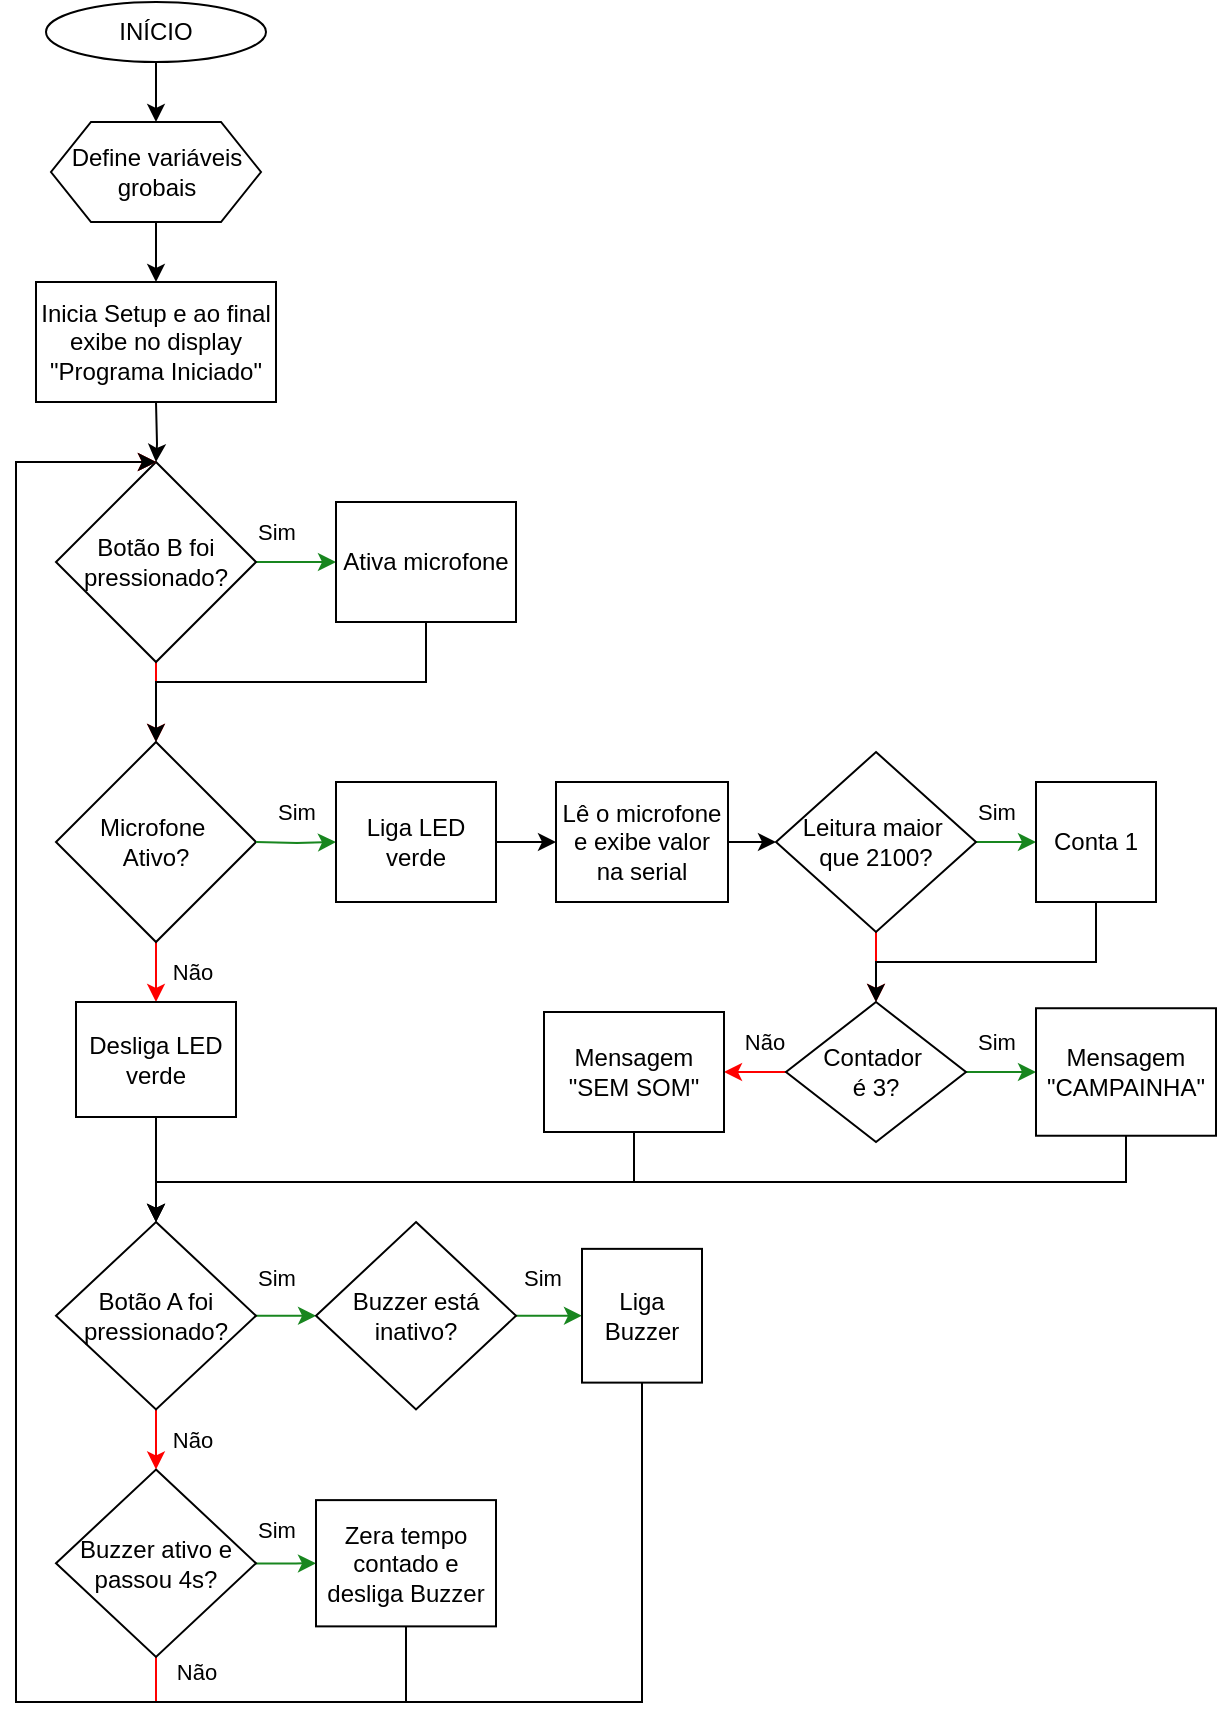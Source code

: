<mxfile version="26.0.11">
  <diagram name="Página-1" id="T32IySePPp3KdGEvYScM">
    <mxGraphModel dx="928" dy="500" grid="1" gridSize="10" guides="1" tooltips="1" connect="1" arrows="1" fold="1" page="1" pageScale="1" pageWidth="827" pageHeight="1169" math="0" shadow="0">
      <root>
        <mxCell id="0" />
        <mxCell id="1" parent="0" />
        <mxCell id="slElvlwrPj6UMaKqWzpb-5" value="" style="edgeStyle=orthogonalEdgeStyle;rounded=0;orthogonalLoop=1;jettySize=auto;html=1;" edge="1" parent="1" source="slElvlwrPj6UMaKqWzpb-1" target="slElvlwrPj6UMaKqWzpb-4">
          <mxGeometry relative="1" as="geometry" />
        </mxCell>
        <mxCell id="slElvlwrPj6UMaKqWzpb-1" value="INÍCIO" style="ellipse;whiteSpace=wrap;html=1;" vertex="1" parent="1">
          <mxGeometry x="55" y="10" width="110" height="30" as="geometry" />
        </mxCell>
        <mxCell id="slElvlwrPj6UMaKqWzpb-7" value="" style="edgeStyle=orthogonalEdgeStyle;rounded=0;orthogonalLoop=1;jettySize=auto;html=1;" edge="1" parent="1" source="slElvlwrPj6UMaKqWzpb-4" target="slElvlwrPj6UMaKqWzpb-6">
          <mxGeometry relative="1" as="geometry" />
        </mxCell>
        <mxCell id="slElvlwrPj6UMaKqWzpb-4" value="Define variáveis grobais" style="shape=hexagon;perimeter=hexagonPerimeter2;whiteSpace=wrap;html=1;fixedSize=1;" vertex="1" parent="1">
          <mxGeometry x="57.5" y="70" width="105" height="50" as="geometry" />
        </mxCell>
        <mxCell id="slElvlwrPj6UMaKqWzpb-6" value="Inicia Setup&amp;nbsp;&lt;span style=&quot;background-color: transparent; color: light-dark(rgb(0, 0, 0), rgb(255, 255, 255));&quot;&gt;e ao final exibe no display &quot;Programa Iniciado&quot;&lt;/span&gt;" style="whiteSpace=wrap;html=1;" vertex="1" parent="1">
          <mxGeometry x="50" y="150" width="120" height="60" as="geometry" />
        </mxCell>
        <mxCell id="slElvlwrPj6UMaKqWzpb-11" value="" style="edgeStyle=orthogonalEdgeStyle;rounded=0;orthogonalLoop=1;jettySize=auto;html=1;" edge="1" parent="1" target="slElvlwrPj6UMaKqWzpb-10">
          <mxGeometry relative="1" as="geometry">
            <mxPoint x="110" y="210" as="sourcePoint" />
          </mxGeometry>
        </mxCell>
        <mxCell id="slElvlwrPj6UMaKqWzpb-13" value="" style="edgeStyle=orthogonalEdgeStyle;rounded=0;orthogonalLoop=1;jettySize=auto;html=1;strokeColor=#18861F;" edge="1" parent="1" source="slElvlwrPj6UMaKqWzpb-10" target="slElvlwrPj6UMaKqWzpb-12">
          <mxGeometry relative="1" as="geometry" />
        </mxCell>
        <mxCell id="slElvlwrPj6UMaKqWzpb-23" value="" style="edgeStyle=orthogonalEdgeStyle;shape=connector;rounded=0;orthogonalLoop=1;jettySize=auto;html=1;strokeColor=#FF0000;align=center;verticalAlign=middle;fontFamily=Helvetica;fontSize=11;fontColor=default;labelBackgroundColor=default;endArrow=classic;" edge="1" parent="1" source="slElvlwrPj6UMaKqWzpb-10" target="slElvlwrPj6UMaKqWzpb-22">
          <mxGeometry relative="1" as="geometry" />
        </mxCell>
        <mxCell id="slElvlwrPj6UMaKqWzpb-10" value="Botão B foi pressionado?" style="rhombus;whiteSpace=wrap;html=1;" vertex="1" parent="1">
          <mxGeometry x="60" y="240" width="100" height="100" as="geometry" />
        </mxCell>
        <mxCell id="slElvlwrPj6UMaKqWzpb-24" style="edgeStyle=orthogonalEdgeStyle;shape=connector;rounded=0;orthogonalLoop=1;jettySize=auto;html=1;exitX=0.5;exitY=1;exitDx=0;exitDy=0;entryX=0.5;entryY=0;entryDx=0;entryDy=0;strokeColor=default;align=center;verticalAlign=middle;fontFamily=Helvetica;fontSize=11;fontColor=default;labelBackgroundColor=default;endArrow=classic;" edge="1" parent="1" source="slElvlwrPj6UMaKqWzpb-12" target="slElvlwrPj6UMaKqWzpb-22">
          <mxGeometry relative="1" as="geometry" />
        </mxCell>
        <mxCell id="slElvlwrPj6UMaKqWzpb-12" value="Ativa microfone" style="whiteSpace=wrap;html=1;" vertex="1" parent="1">
          <mxGeometry x="200" y="260" width="90" height="60" as="geometry" />
        </mxCell>
        <mxCell id="slElvlwrPj6UMaKqWzpb-14" value="Sim" style="text;html=1;align=center;verticalAlign=middle;resizable=0;points=[];autosize=1;strokeColor=none;fillColor=none;fontFamily=Helvetica;fontSize=11;fontColor=default;labelBackgroundColor=default;" vertex="1" parent="1">
          <mxGeometry x="150" y="260" width="40" height="30" as="geometry" />
        </mxCell>
        <mxCell id="slElvlwrPj6UMaKqWzpb-42" value="" style="edgeStyle=orthogonalEdgeStyle;shape=connector;rounded=0;orthogonalLoop=1;jettySize=auto;html=1;strokeColor=light-dark(#FF0000,#EDEDED);align=center;verticalAlign=middle;fontFamily=Helvetica;fontSize=11;fontColor=default;labelBackgroundColor=default;endArrow=classic;" edge="1" parent="1" source="slElvlwrPj6UMaKqWzpb-22" target="slElvlwrPj6UMaKqWzpb-41">
          <mxGeometry relative="1" as="geometry" />
        </mxCell>
        <mxCell id="slElvlwrPj6UMaKqWzpb-22" value="Microfone&amp;nbsp;&lt;div&gt;Ativo?&lt;/div&gt;" style="rhombus;whiteSpace=wrap;html=1;" vertex="1" parent="1">
          <mxGeometry x="60" y="380" width="100" height="100" as="geometry" />
        </mxCell>
        <mxCell id="slElvlwrPj6UMaKqWzpb-25" value="" style="edgeStyle=orthogonalEdgeStyle;rounded=0;orthogonalLoop=1;jettySize=auto;html=1;fontColor=light-dark(#030c03, #ededed);strokeColor=light-dark(#18861F,#EDEDED);" edge="1" parent="1">
          <mxGeometry relative="1" as="geometry">
            <mxPoint x="160" y="430" as="sourcePoint" />
            <mxPoint x="200" y="430" as="targetPoint" />
          </mxGeometry>
        </mxCell>
        <mxCell id="slElvlwrPj6UMaKqWzpb-26" value="Sim" style="text;html=1;align=center;verticalAlign=middle;resizable=0;points=[];autosize=1;strokeColor=none;fillColor=none;fontFamily=Helvetica;fontSize=11;fontColor=default;labelBackgroundColor=default;" vertex="1" parent="1">
          <mxGeometry x="160" y="400" width="40" height="30" as="geometry" />
        </mxCell>
        <mxCell id="slElvlwrPj6UMaKqWzpb-29" value="" style="edgeStyle=orthogonalEdgeStyle;shape=connector;rounded=0;orthogonalLoop=1;jettySize=auto;html=1;strokeColor=default;align=center;verticalAlign=middle;fontFamily=Helvetica;fontSize=11;fontColor=default;labelBackgroundColor=default;endArrow=classic;" edge="1" parent="1" source="slElvlwrPj6UMaKqWzpb-27" target="slElvlwrPj6UMaKqWzpb-28">
          <mxGeometry relative="1" as="geometry" />
        </mxCell>
        <mxCell id="slElvlwrPj6UMaKqWzpb-27" value="Liga LED verde" style="whiteSpace=wrap;html=1;" vertex="1" parent="1">
          <mxGeometry x="200" y="400" width="80" height="60" as="geometry" />
        </mxCell>
        <mxCell id="slElvlwrPj6UMaKqWzpb-31" value="" style="edgeStyle=orthogonalEdgeStyle;shape=connector;rounded=0;orthogonalLoop=1;jettySize=auto;html=1;strokeColor=default;align=center;verticalAlign=middle;fontFamily=Helvetica;fontSize=11;fontColor=default;labelBackgroundColor=default;endArrow=classic;" edge="1" parent="1" source="slElvlwrPj6UMaKqWzpb-28" target="slElvlwrPj6UMaKqWzpb-30">
          <mxGeometry relative="1" as="geometry" />
        </mxCell>
        <mxCell id="slElvlwrPj6UMaKqWzpb-28" value="Lê o microfone e exibe valor na serial" style="whiteSpace=wrap;html=1;" vertex="1" parent="1">
          <mxGeometry x="310" y="400" width="86" height="60" as="geometry" />
        </mxCell>
        <mxCell id="slElvlwrPj6UMaKqWzpb-33" value="" style="edgeStyle=orthogonalEdgeStyle;shape=connector;rounded=0;orthogonalLoop=1;jettySize=auto;html=1;strokeColor=#18861F;align=center;verticalAlign=middle;fontFamily=Helvetica;fontSize=11;fontColor=default;labelBackgroundColor=default;endArrow=classic;" edge="1" parent="1" source="slElvlwrPj6UMaKqWzpb-30" target="slElvlwrPj6UMaKqWzpb-32">
          <mxGeometry relative="1" as="geometry" />
        </mxCell>
        <mxCell id="slElvlwrPj6UMaKqWzpb-36" value="" style="edgeStyle=orthogonalEdgeStyle;shape=connector;rounded=0;orthogonalLoop=1;jettySize=auto;html=1;strokeColor=#FF0000;align=center;verticalAlign=middle;fontFamily=Helvetica;fontSize=11;fontColor=default;labelBackgroundColor=default;endArrow=classic;" edge="1" parent="1" source="slElvlwrPj6UMaKqWzpb-30" target="slElvlwrPj6UMaKqWzpb-35">
          <mxGeometry relative="1" as="geometry" />
        </mxCell>
        <mxCell id="slElvlwrPj6UMaKqWzpb-30" value="Leitura maior&amp;nbsp;&lt;div&gt;que 2100?&lt;/div&gt;" style="rhombus;whiteSpace=wrap;html=1;" vertex="1" parent="1">
          <mxGeometry x="420" y="385" width="100" height="90" as="geometry" />
        </mxCell>
        <mxCell id="slElvlwrPj6UMaKqWzpb-37" style="edgeStyle=orthogonalEdgeStyle;shape=connector;rounded=0;orthogonalLoop=1;jettySize=auto;html=1;exitX=0.5;exitY=1;exitDx=0;exitDy=0;entryX=0.5;entryY=0;entryDx=0;entryDy=0;strokeColor=default;align=center;verticalAlign=middle;fontFamily=Helvetica;fontSize=11;fontColor=default;labelBackgroundColor=default;endArrow=classic;" edge="1" parent="1" source="slElvlwrPj6UMaKqWzpb-32" target="slElvlwrPj6UMaKqWzpb-35">
          <mxGeometry relative="1" as="geometry">
            <Array as="points">
              <mxPoint x="580" y="490" />
              <mxPoint x="470" y="490" />
            </Array>
          </mxGeometry>
        </mxCell>
        <mxCell id="slElvlwrPj6UMaKqWzpb-32" value="Conta 1" style="whiteSpace=wrap;html=1;" vertex="1" parent="1">
          <mxGeometry x="550" y="400" width="60" height="60" as="geometry" />
        </mxCell>
        <mxCell id="slElvlwrPj6UMaKqWzpb-34" value="Sim" style="text;html=1;align=center;verticalAlign=middle;resizable=0;points=[];autosize=1;strokeColor=none;fillColor=none;fontFamily=Helvetica;fontSize=11;fontColor=default;labelBackgroundColor=default;" vertex="1" parent="1">
          <mxGeometry x="510" y="400" width="40" height="30" as="geometry" />
        </mxCell>
        <mxCell id="slElvlwrPj6UMaKqWzpb-39" value="" style="edgeStyle=orthogonalEdgeStyle;shape=connector;rounded=0;orthogonalLoop=1;jettySize=auto;html=1;strokeColor=#18861F;align=center;verticalAlign=middle;fontFamily=Helvetica;fontSize=11;fontColor=default;labelBackgroundColor=default;endArrow=classic;" edge="1" parent="1" source="slElvlwrPj6UMaKqWzpb-35" target="slElvlwrPj6UMaKqWzpb-38">
          <mxGeometry relative="1" as="geometry" />
        </mxCell>
        <mxCell id="slElvlwrPj6UMaKqWzpb-47" value="" style="edgeStyle=orthogonalEdgeStyle;shape=connector;rounded=0;orthogonalLoop=1;jettySize=auto;html=1;strokeColor=#FF0000;align=center;verticalAlign=middle;fontFamily=Helvetica;fontSize=11;fontColor=default;labelBackgroundColor=default;endArrow=classic;" edge="1" parent="1" source="slElvlwrPj6UMaKqWzpb-35" target="slElvlwrPj6UMaKqWzpb-46">
          <mxGeometry relative="1" as="geometry" />
        </mxCell>
        <mxCell id="slElvlwrPj6UMaKqWzpb-35" value="Contador&amp;nbsp;&lt;div&gt;é 3?&lt;/div&gt;" style="rhombus;whiteSpace=wrap;html=1;" vertex="1" parent="1">
          <mxGeometry x="425" y="510" width="90" height="70" as="geometry" />
        </mxCell>
        <mxCell id="slElvlwrPj6UMaKqWzpb-53" style="edgeStyle=orthogonalEdgeStyle;shape=connector;rounded=0;orthogonalLoop=1;jettySize=auto;html=1;exitX=0.5;exitY=1;exitDx=0;exitDy=0;entryX=0.5;entryY=0;entryDx=0;entryDy=0;strokeColor=default;align=center;verticalAlign=middle;fontFamily=Helvetica;fontSize=11;fontColor=default;labelBackgroundColor=default;endArrow=classic;" edge="1" parent="1" source="slElvlwrPj6UMaKqWzpb-38" target="slElvlwrPj6UMaKqWzpb-50">
          <mxGeometry relative="1" as="geometry">
            <Array as="points">
              <mxPoint x="595" y="600" />
              <mxPoint x="110" y="600" />
            </Array>
          </mxGeometry>
        </mxCell>
        <mxCell id="slElvlwrPj6UMaKqWzpb-38" value="Mensagem&lt;div&gt;&lt;span style=&quot;background-color: transparent; color: light-dark(rgb(0, 0, 0), rgb(255, 255, 255));&quot;&gt;&quot;CAMPAINHA&quot;&lt;/span&gt;&lt;/div&gt;" style="whiteSpace=wrap;html=1;" vertex="1" parent="1">
          <mxGeometry x="550" y="513.12" width="90" height="63.75" as="geometry" />
        </mxCell>
        <mxCell id="slElvlwrPj6UMaKqWzpb-40" value="Sim" style="text;html=1;align=center;verticalAlign=middle;resizable=0;points=[];autosize=1;strokeColor=none;fillColor=none;fontFamily=Helvetica;fontSize=11;fontColor=default;labelBackgroundColor=default;" vertex="1" parent="1">
          <mxGeometry x="510" y="515" width="40" height="30" as="geometry" />
        </mxCell>
        <mxCell id="slElvlwrPj6UMaKqWzpb-51" value="" style="edgeStyle=orthogonalEdgeStyle;shape=connector;rounded=0;orthogonalLoop=1;jettySize=auto;html=1;strokeColor=default;align=center;verticalAlign=middle;fontFamily=Helvetica;fontSize=11;fontColor=default;labelBackgroundColor=default;endArrow=classic;" edge="1" parent="1" source="slElvlwrPj6UMaKqWzpb-41" target="slElvlwrPj6UMaKqWzpb-50">
          <mxGeometry relative="1" as="geometry" />
        </mxCell>
        <mxCell id="slElvlwrPj6UMaKqWzpb-41" value="Desliga LED verde" style="whiteSpace=wrap;html=1;" vertex="1" parent="1">
          <mxGeometry x="70" y="510" width="80" height="57.5" as="geometry" />
        </mxCell>
        <mxCell id="slElvlwrPj6UMaKqWzpb-43" value="Não" style="text;html=1;align=center;verticalAlign=middle;resizable=0;points=[];autosize=1;strokeColor=none;fillColor=none;fontFamily=Helvetica;fontSize=11;fontColor=default;labelBackgroundColor=default;" vertex="1" parent="1">
          <mxGeometry x="108" y="480" width="40" height="30" as="geometry" />
        </mxCell>
        <mxCell id="slElvlwrPj6UMaKqWzpb-55" style="edgeStyle=orthogonalEdgeStyle;shape=connector;rounded=0;orthogonalLoop=1;jettySize=auto;html=1;exitX=0.5;exitY=1;exitDx=0;exitDy=0;entryX=0.5;entryY=0;entryDx=0;entryDy=0;strokeColor=default;align=center;verticalAlign=middle;fontFamily=Helvetica;fontSize=11;fontColor=default;labelBackgroundColor=default;endArrow=classic;" edge="1" parent="1" source="slElvlwrPj6UMaKqWzpb-46" target="slElvlwrPj6UMaKqWzpb-50">
          <mxGeometry relative="1" as="geometry">
            <Array as="points">
              <mxPoint x="349" y="600" />
              <mxPoint x="110" y="600" />
            </Array>
          </mxGeometry>
        </mxCell>
        <mxCell id="slElvlwrPj6UMaKqWzpb-46" value="Mensagem&lt;div&gt;&lt;span style=&quot;background-color: transparent; color: light-dark(rgb(0, 0, 0), rgb(255, 255, 255));&quot;&gt;&quot;SEM SOM&quot;&lt;/span&gt;&lt;/div&gt;" style="whiteSpace=wrap;html=1;" vertex="1" parent="1">
          <mxGeometry x="304" y="515" width="90" height="60" as="geometry" />
        </mxCell>
        <mxCell id="slElvlwrPj6UMaKqWzpb-48" value="Não" style="text;html=1;align=center;verticalAlign=middle;resizable=0;points=[];autosize=1;strokeColor=none;fillColor=none;fontFamily=Helvetica;fontSize=11;fontColor=default;labelBackgroundColor=default;" vertex="1" parent="1">
          <mxGeometry x="394" y="515" width="40" height="30" as="geometry" />
        </mxCell>
        <mxCell id="slElvlwrPj6UMaKqWzpb-59" value="" style="edgeStyle=orthogonalEdgeStyle;shape=connector;rounded=0;orthogonalLoop=1;jettySize=auto;html=1;strokeColor=#18861F;align=center;verticalAlign=middle;fontFamily=Helvetica;fontSize=11;fontColor=default;labelBackgroundColor=default;endArrow=classic;" edge="1" parent="1" source="slElvlwrPj6UMaKqWzpb-50" target="slElvlwrPj6UMaKqWzpb-58">
          <mxGeometry relative="1" as="geometry" />
        </mxCell>
        <mxCell id="slElvlwrPj6UMaKqWzpb-65" value="" style="edgeStyle=orthogonalEdgeStyle;shape=connector;rounded=0;orthogonalLoop=1;jettySize=auto;html=1;strokeColor=#FF0000;align=center;verticalAlign=middle;fontFamily=Helvetica;fontSize=11;fontColor=default;labelBackgroundColor=default;endArrow=classic;" edge="1" parent="1" source="slElvlwrPj6UMaKqWzpb-50" target="slElvlwrPj6UMaKqWzpb-64">
          <mxGeometry relative="1" as="geometry" />
        </mxCell>
        <mxCell id="slElvlwrPj6UMaKqWzpb-50" value="Botão A foi pressionado?" style="rhombus;whiteSpace=wrap;html=1;" vertex="1" parent="1">
          <mxGeometry x="60" y="620" width="100" height="93.75" as="geometry" />
        </mxCell>
        <mxCell id="slElvlwrPj6UMaKqWzpb-61" value="" style="edgeStyle=orthogonalEdgeStyle;shape=connector;rounded=0;orthogonalLoop=1;jettySize=auto;html=1;strokeColor=#18861F;align=center;verticalAlign=middle;fontFamily=Helvetica;fontSize=11;fontColor=default;labelBackgroundColor=default;endArrow=classic;" edge="1" parent="1" source="slElvlwrPj6UMaKqWzpb-58" target="slElvlwrPj6UMaKqWzpb-60">
          <mxGeometry relative="1" as="geometry" />
        </mxCell>
        <mxCell id="slElvlwrPj6UMaKqWzpb-58" value="Buzzer está inativo?" style="rhombus;whiteSpace=wrap;html=1;" vertex="1" parent="1">
          <mxGeometry x="190" y="620" width="100" height="93.75" as="geometry" />
        </mxCell>
        <mxCell id="slElvlwrPj6UMaKqWzpb-75" style="edgeStyle=orthogonalEdgeStyle;shape=connector;rounded=0;orthogonalLoop=1;jettySize=auto;html=1;exitX=0.5;exitY=1;exitDx=0;exitDy=0;entryX=0.5;entryY=0;entryDx=0;entryDy=0;strokeColor=default;align=center;verticalAlign=middle;fontFamily=Helvetica;fontSize=11;fontColor=default;labelBackgroundColor=default;endArrow=classic;" edge="1" parent="1" source="slElvlwrPj6UMaKqWzpb-60" target="slElvlwrPj6UMaKqWzpb-10">
          <mxGeometry relative="1" as="geometry">
            <Array as="points">
              <mxPoint x="353" y="860" />
              <mxPoint x="40" y="860" />
              <mxPoint x="40" y="240" />
            </Array>
          </mxGeometry>
        </mxCell>
        <mxCell id="slElvlwrPj6UMaKqWzpb-60" value="Liga Buzzer" style="whiteSpace=wrap;html=1;" vertex="1" parent="1">
          <mxGeometry x="323" y="633.43" width="60" height="66.88" as="geometry" />
        </mxCell>
        <mxCell id="slElvlwrPj6UMaKqWzpb-62" value="Sim" style="text;html=1;align=center;verticalAlign=middle;resizable=0;points=[];autosize=1;strokeColor=none;fillColor=none;fontFamily=Helvetica;fontSize=11;fontColor=default;labelBackgroundColor=default;" vertex="1" parent="1">
          <mxGeometry x="283" y="633.43" width="40" height="30" as="geometry" />
        </mxCell>
        <mxCell id="slElvlwrPj6UMaKqWzpb-63" value="Sim" style="text;html=1;align=center;verticalAlign=middle;resizable=0;points=[];autosize=1;strokeColor=none;fillColor=none;fontFamily=Helvetica;fontSize=11;fontColor=default;labelBackgroundColor=default;" vertex="1" parent="1">
          <mxGeometry x="150" y="633.43" width="40" height="30" as="geometry" />
        </mxCell>
        <mxCell id="slElvlwrPj6UMaKqWzpb-68" value="" style="edgeStyle=orthogonalEdgeStyle;shape=connector;rounded=0;orthogonalLoop=1;jettySize=auto;html=1;strokeColor=#18861F;align=center;verticalAlign=middle;fontFamily=Helvetica;fontSize=11;fontColor=default;labelBackgroundColor=default;endArrow=classic;" edge="1" parent="1" source="slElvlwrPj6UMaKqWzpb-64" target="slElvlwrPj6UMaKqWzpb-67">
          <mxGeometry relative="1" as="geometry" />
        </mxCell>
        <mxCell id="slElvlwrPj6UMaKqWzpb-73" style="edgeStyle=orthogonalEdgeStyle;shape=connector;rounded=0;orthogonalLoop=1;jettySize=auto;html=1;exitX=0.5;exitY=1;exitDx=0;exitDy=0;entryX=0.5;entryY=0;entryDx=0;entryDy=0;strokeColor=#FF0000;align=center;verticalAlign=middle;fontFamily=Helvetica;fontSize=11;fontColor=default;labelBackgroundColor=default;endArrow=classic;" edge="1" parent="1" source="slElvlwrPj6UMaKqWzpb-64" target="slElvlwrPj6UMaKqWzpb-10">
          <mxGeometry relative="1" as="geometry">
            <Array as="points">
              <mxPoint x="110" y="860" />
              <mxPoint x="40" y="860" />
              <mxPoint x="40" y="240" />
            </Array>
          </mxGeometry>
        </mxCell>
        <mxCell id="slElvlwrPj6UMaKqWzpb-64" value="Buzzer ativo e passou 4s?" style="rhombus;whiteSpace=wrap;html=1;" vertex="1" parent="1">
          <mxGeometry x="60" y="743.75" width="100" height="93.75" as="geometry" />
        </mxCell>
        <mxCell id="slElvlwrPj6UMaKqWzpb-66" value="Não" style="text;html=1;align=center;verticalAlign=middle;resizable=0;points=[];autosize=1;strokeColor=none;fillColor=none;fontFamily=Helvetica;fontSize=11;fontColor=default;labelBackgroundColor=default;" vertex="1" parent="1">
          <mxGeometry x="108" y="713.75" width="40" height="30" as="geometry" />
        </mxCell>
        <mxCell id="slElvlwrPj6UMaKqWzpb-74" style="edgeStyle=orthogonalEdgeStyle;shape=connector;rounded=0;orthogonalLoop=1;jettySize=auto;html=1;exitX=0.5;exitY=1;exitDx=0;exitDy=0;strokeColor=default;align=center;verticalAlign=middle;fontFamily=Helvetica;fontSize=11;fontColor=default;labelBackgroundColor=default;endArrow=classic;" edge="1" parent="1" source="slElvlwrPj6UMaKqWzpb-67">
          <mxGeometry relative="1" as="geometry">
            <mxPoint x="110" y="240" as="targetPoint" />
            <Array as="points">
              <mxPoint x="235" y="860" />
              <mxPoint x="40" y="860" />
              <mxPoint x="40" y="240" />
            </Array>
          </mxGeometry>
        </mxCell>
        <mxCell id="slElvlwrPj6UMaKqWzpb-67" value="Zera tempo contado e desliga Buzzer" style="whiteSpace=wrap;html=1;" vertex="1" parent="1">
          <mxGeometry x="190" y="759.06" width="90" height="63.13" as="geometry" />
        </mxCell>
        <mxCell id="slElvlwrPj6UMaKqWzpb-69" value="Sim" style="text;html=1;align=center;verticalAlign=middle;resizable=0;points=[];autosize=1;strokeColor=none;fillColor=none;fontFamily=Helvetica;fontSize=11;fontColor=default;labelBackgroundColor=default;" vertex="1" parent="1">
          <mxGeometry x="150" y="759.06" width="40" height="30" as="geometry" />
        </mxCell>
        <mxCell id="slElvlwrPj6UMaKqWzpb-76" value="Não" style="text;html=1;align=center;verticalAlign=middle;resizable=0;points=[];autosize=1;strokeColor=none;fillColor=none;fontFamily=Helvetica;fontSize=11;fontColor=default;labelBackgroundColor=default;" vertex="1" parent="1">
          <mxGeometry x="110" y="830" width="40" height="30" as="geometry" />
        </mxCell>
      </root>
    </mxGraphModel>
  </diagram>
</mxfile>

